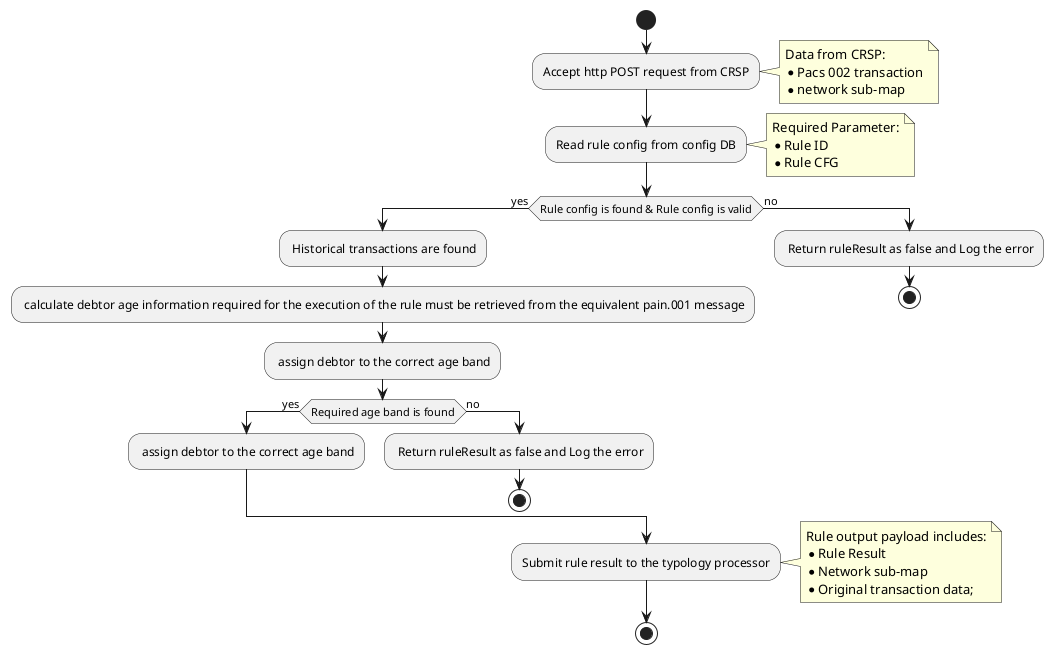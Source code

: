 @startuml
start
:Accept http POST request from CRSP;
 note right
            Data from CRSP:
            * Pacs 002 transaction
            * network sub-map
        end note
:Read rule config from config DB;
 note right
            Required Parameter:
            * Rule ID
            * Rule CFG
        end note
if (Rule config is found & Rule config is valid) then (yes)
  
    : Historical transactions are found;
  
  : calculate debtor age information required for the execution of the rule must be retrieved from the equivalent pain.001 message;
   : assign debtor to the correct age band;
  if (Required age band is found) then (yes)
   : assign debtor to the correct age band;
  else (no)
   : Return ruleResult as false and Log the error;
   stop
 
endif
else (no)
  : Return ruleResult as false and Log the error;
  stop
endif
:Submit rule result to the typology processor;
note right
    Rule output payload includes:
    * Rule Result
    * Network sub-map
    * Original transaction data;
end note
stop
@enduml
